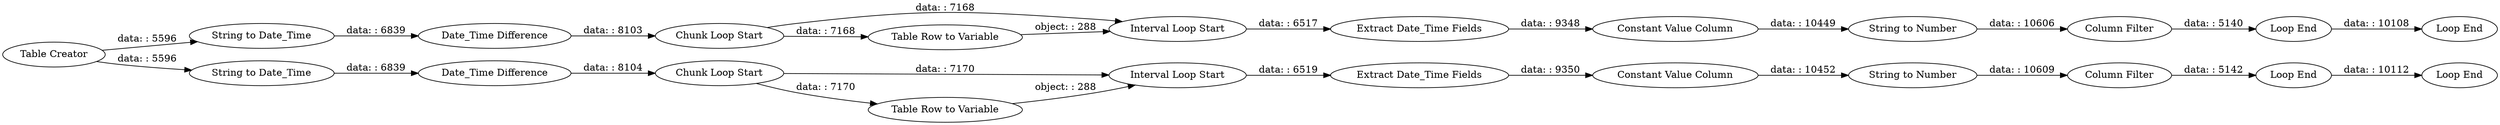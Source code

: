 digraph {
	"-4006079743834555518_3" [label="String to Date_Time"]
	"6800742723823948875_23" [label="Interval Loop Start"]
	"6800742723823948875_18" [label="Constant Value Column"]
	"6800742723823948875_24" [label="Column Filter"]
	"-4006079743834555518_5" [label="Interval Loop Start"]
	"-4006079743834555518_7" [label="Table Row to Variable"]
	"-4006079743834555518_12" [label="Column Filter"]
	"6800742723823948875_22" [label="Extract Date_Time Fields"]
	"6800742723823948875_19" [label="String to Date_Time"]
	"6800742723823948875_14" [label="Chunk Loop Start"]
	"-4006079743834555518_8" [label="Loop End"]
	"6800742723823948875_16" [label="Table Row to Variable"]
	"-4006079743834555518_1" [label="Table Creator"]
	"6800742723823948875_15" [label="Loop End"]
	"6800742723823948875_17" [label="Loop End"]
	"-4006079743834555518_13" [label="Loop End"]
	"-4006079743834555518_6" [label="Chunk Loop Start"]
	"-4006079743834555518_4" [label="Date_Time Difference"]
	"6800742723823948875_21" [label="Date_Time Difference"]
	"-4006079743834555518_10" [label="String to Number"]
	"-4006079743834555518_9" [label="Constant Value Column"]
	"-4006079743834555518_11" [label="Extract Date_Time Fields"]
	"6800742723823948875_20" [label="String to Number"]
	"6800742723823948875_14" -> "6800742723823948875_23" [label="data: : 7170"]
	"-4006079743834555518_3" -> "-4006079743834555518_4" [label="data: : 6839"]
	"-4006079743834555518_1" -> "6800742723823948875_19" [label="data: : 5596"]
	"6800742723823948875_24" -> "6800742723823948875_17" [label="data: : 5142"]
	"6800742723823948875_18" -> "6800742723823948875_20" [label="data: : 10452"]
	"-4006079743834555518_6" -> "-4006079743834555518_7" [label="data: : 7168"]
	"-4006079743834555518_4" -> "-4006079743834555518_6" [label="data: : 8103"]
	"-4006079743834555518_5" -> "-4006079743834555518_11" [label="data: : 6517"]
	"6800742723823948875_20" -> "6800742723823948875_24" [label="data: : 10609"]
	"-4006079743834555518_12" -> "-4006079743834555518_8" [label="data: : 5140"]
	"-4006079743834555518_6" -> "-4006079743834555518_5" [label="data: : 7168"]
	"-4006079743834555518_8" -> "-4006079743834555518_13" [label="data: : 10108"]
	"6800742723823948875_19" -> "6800742723823948875_21" [label="data: : 6839"]
	"-4006079743834555518_9" -> "-4006079743834555518_10" [label="data: : 10449"]
	"-4006079743834555518_1" -> "-4006079743834555518_3" [label="data: : 5596"]
	"-4006079743834555518_11" -> "-4006079743834555518_9" [label="data: : 9348"]
	"6800742723823948875_17" -> "6800742723823948875_15" [label="data: : 10112"]
	"6800742723823948875_22" -> "6800742723823948875_18" [label="data: : 9350"]
	"6800742723823948875_16" -> "6800742723823948875_23" [label="object: : 288"]
	"6800742723823948875_23" -> "6800742723823948875_22" [label="data: : 6519"]
	"-4006079743834555518_7" -> "-4006079743834555518_5" [label="object: : 288"]
	"6800742723823948875_14" -> "6800742723823948875_16" [label="data: : 7170"]
	"6800742723823948875_21" -> "6800742723823948875_14" [label="data: : 8104"]
	"-4006079743834555518_10" -> "-4006079743834555518_12" [label="data: : 10606"]
	rankdir=LR
}
